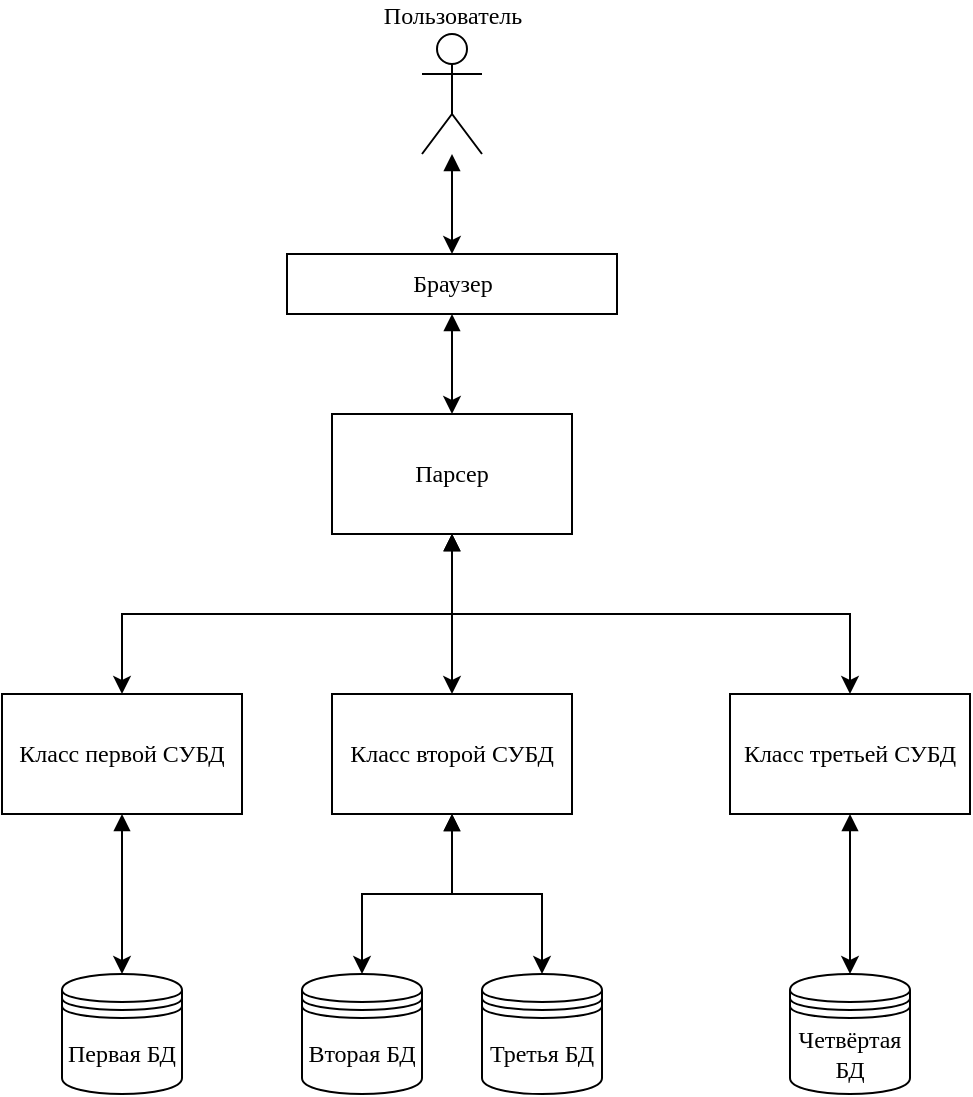 <mxfile version="18.0.6" type="device"><diagram id="AGj8u7KbWZYXvCy549IO" name="Страница 1"><mxGraphModel dx="2249" dy="865" grid="1" gridSize="10" guides="1" tooltips="1" connect="1" arrows="1" fold="1" page="1" pageScale="1" pageWidth="827" pageHeight="1169" math="0" shadow="0"><root><mxCell id="0"/><mxCell id="1" parent="0"/><mxCell id="yjZ2mlWo5bmXuse1FkNr-8" value="" style="edgeStyle=orthogonalEdgeStyle;rounded=0;orthogonalLoop=1;jettySize=auto;html=1;fontFamily=Times New Roman;fontSize=12;startArrow=block;startFill=1;" parent="1" source="yjZ2mlWo5bmXuse1FkNr-6" target="yjZ2mlWo5bmXuse1FkNr-7" edge="1"><mxGeometry relative="1" as="geometry"/></mxCell><mxCell id="yjZ2mlWo5bmXuse1FkNr-6" value="Пользователь" style="shape=umlActor;verticalLabelPosition=top;verticalAlign=bottom;html=1;outlineConnect=0;labelPosition=center;align=center;fontFamily=Times New Roman;fontSize=12;" parent="1" vertex="1"><mxGeometry x="200" y="70" width="30" height="60" as="geometry"/></mxCell><mxCell id="yjZ2mlWo5bmXuse1FkNr-13" style="edgeStyle=orthogonalEdgeStyle;rounded=0;orthogonalLoop=1;jettySize=auto;html=1;startArrow=block;startFill=1;fontFamily=Times New Roman;fontSize=12;" parent="1" source="yjZ2mlWo5bmXuse1FkNr-7" target="yjZ2mlWo5bmXuse1FkNr-12" edge="1"><mxGeometry relative="1" as="geometry"/></mxCell><mxCell id="yjZ2mlWo5bmXuse1FkNr-7" value="Браузер" style="rounded=0;whiteSpace=wrap;html=1;fontFamily=Times New Roman;fontSize=12;" parent="1" vertex="1"><mxGeometry x="132.5" y="180" width="165" height="30" as="geometry"/></mxCell><mxCell id="yjZ2mlWo5bmXuse1FkNr-9" value="&lt;span style=&quot;&quot;&gt;Вторая БД&lt;/span&gt;" style="shape=datastore;whiteSpace=wrap;html=1;fontFamily=Times New Roman;fontSize=12;" parent="1" vertex="1"><mxGeometry x="140" y="540" width="60" height="60" as="geometry"/></mxCell><mxCell id="yjZ2mlWo5bmXuse1FkNr-10" value="&lt;span style=&quot;&quot;&gt;Третья БД&lt;/span&gt;" style="shape=datastore;whiteSpace=wrap;html=1;fontFamily=Times New Roman;fontSize=12;" parent="1" vertex="1"><mxGeometry x="230" y="540" width="60" height="60" as="geometry"/></mxCell><mxCell id="yjZ2mlWo5bmXuse1FkNr-11" value="&lt;span style=&quot;&quot;&gt;Четвёртая БД&lt;/span&gt;" style="shape=datastore;whiteSpace=wrap;html=1;fontFamily=Times New Roman;fontSize=12;" parent="1" vertex="1"><mxGeometry x="384" y="540" width="60" height="60" as="geometry"/></mxCell><mxCell id="yjZ2mlWo5bmXuse1FkNr-30" style="edgeStyle=orthogonalEdgeStyle;rounded=0;orthogonalLoop=1;jettySize=auto;html=1;startArrow=block;startFill=1;fontFamily=Times New Roman;fontSize=12;" parent="1" source="yjZ2mlWo5bmXuse1FkNr-12" target="yjZ2mlWo5bmXuse1FkNr-27" edge="1"><mxGeometry relative="1" as="geometry"/></mxCell><mxCell id="yjZ2mlWo5bmXuse1FkNr-31" style="edgeStyle=orthogonalEdgeStyle;rounded=0;orthogonalLoop=1;jettySize=auto;html=1;startArrow=block;startFill=1;fontFamily=Times New Roman;fontSize=12;" parent="1" source="yjZ2mlWo5bmXuse1FkNr-12" target="yjZ2mlWo5bmXuse1FkNr-28" edge="1"><mxGeometry relative="1" as="geometry"><Array as="points"><mxPoint x="215" y="360"/><mxPoint x="414" y="360"/></Array></mxGeometry></mxCell><mxCell id="yjZ2mlWo5bmXuse1FkNr-32" style="edgeStyle=orthogonalEdgeStyle;rounded=0;orthogonalLoop=1;jettySize=auto;html=1;startArrow=block;startFill=1;fontFamily=Times New Roman;fontSize=12;" parent="1" source="yjZ2mlWo5bmXuse1FkNr-12" target="yjZ2mlWo5bmXuse1FkNr-26" edge="1"><mxGeometry relative="1" as="geometry"><Array as="points"><mxPoint x="215" y="360"/><mxPoint x="50" y="360"/></Array></mxGeometry></mxCell><mxCell id="yjZ2mlWo5bmXuse1FkNr-12" value="Парсер" style="rounded=0;whiteSpace=wrap;html=1;fontFamily=Times New Roman;fontSize=12;" parent="1" vertex="1"><mxGeometry x="155" y="260" width="120" height="60" as="geometry"/></mxCell><mxCell id="yjZ2mlWo5bmXuse1FkNr-33" style="edgeStyle=orthogonalEdgeStyle;rounded=0;orthogonalLoop=1;jettySize=auto;html=1;startArrow=block;startFill=1;fontFamily=Times New Roman;fontSize=12;" parent="1" source="yjZ2mlWo5bmXuse1FkNr-26" target="yjZ2mlWo5bmXuse1FkNr-29" edge="1"><mxGeometry relative="1" as="geometry"/></mxCell><mxCell id="yjZ2mlWo5bmXuse1FkNr-26" value="Класс первой СУБД" style="rounded=0;whiteSpace=wrap;html=1;fontFamily=Times New Roman;fontSize=12;" parent="1" vertex="1"><mxGeometry x="-10" y="400" width="120" height="60" as="geometry"/></mxCell><mxCell id="yjZ2mlWo5bmXuse1FkNr-34" style="edgeStyle=orthogonalEdgeStyle;rounded=0;orthogonalLoop=1;jettySize=auto;html=1;startArrow=block;startFill=1;fontFamily=Times New Roman;fontSize=12;" parent="1" source="yjZ2mlWo5bmXuse1FkNr-27" target="yjZ2mlWo5bmXuse1FkNr-9" edge="1"><mxGeometry relative="1" as="geometry"/></mxCell><mxCell id="yjZ2mlWo5bmXuse1FkNr-36" style="edgeStyle=orthogonalEdgeStyle;rounded=0;orthogonalLoop=1;jettySize=auto;html=1;startArrow=block;startFill=1;fontFamily=Times New Roman;fontSize=12;" parent="1" source="yjZ2mlWo5bmXuse1FkNr-27" target="yjZ2mlWo5bmXuse1FkNr-10" edge="1"><mxGeometry relative="1" as="geometry"/></mxCell><mxCell id="yjZ2mlWo5bmXuse1FkNr-27" value="&lt;span style=&quot;&quot;&gt;Класс второй СУБД&lt;/span&gt;" style="rounded=0;whiteSpace=wrap;html=1;fontFamily=Times New Roman;fontSize=12;" parent="1" vertex="1"><mxGeometry x="155" y="400" width="120" height="60" as="geometry"/></mxCell><mxCell id="yjZ2mlWo5bmXuse1FkNr-37" style="edgeStyle=orthogonalEdgeStyle;rounded=0;orthogonalLoop=1;jettySize=auto;html=1;entryX=0.5;entryY=0;entryDx=0;entryDy=0;startArrow=block;startFill=1;fontFamily=Times New Roman;fontSize=12;" parent="1" source="yjZ2mlWo5bmXuse1FkNr-28" target="yjZ2mlWo5bmXuse1FkNr-11" edge="1"><mxGeometry relative="1" as="geometry"/></mxCell><mxCell id="yjZ2mlWo5bmXuse1FkNr-28" value="&lt;span style=&quot;&quot;&gt;Класс третьей СУБД&lt;/span&gt;" style="rounded=0;whiteSpace=wrap;html=1;fontFamily=Times New Roman;fontSize=12;" parent="1" vertex="1"><mxGeometry x="354" y="400" width="120" height="60" as="geometry"/></mxCell><mxCell id="yjZ2mlWo5bmXuse1FkNr-29" value="Первая БД" style="shape=datastore;whiteSpace=wrap;html=1;fontFamily=Times New Roman;fontSize=12;" parent="1" vertex="1"><mxGeometry x="20" y="540" width="60" height="60" as="geometry"/></mxCell></root></mxGraphModel></diagram></mxfile>